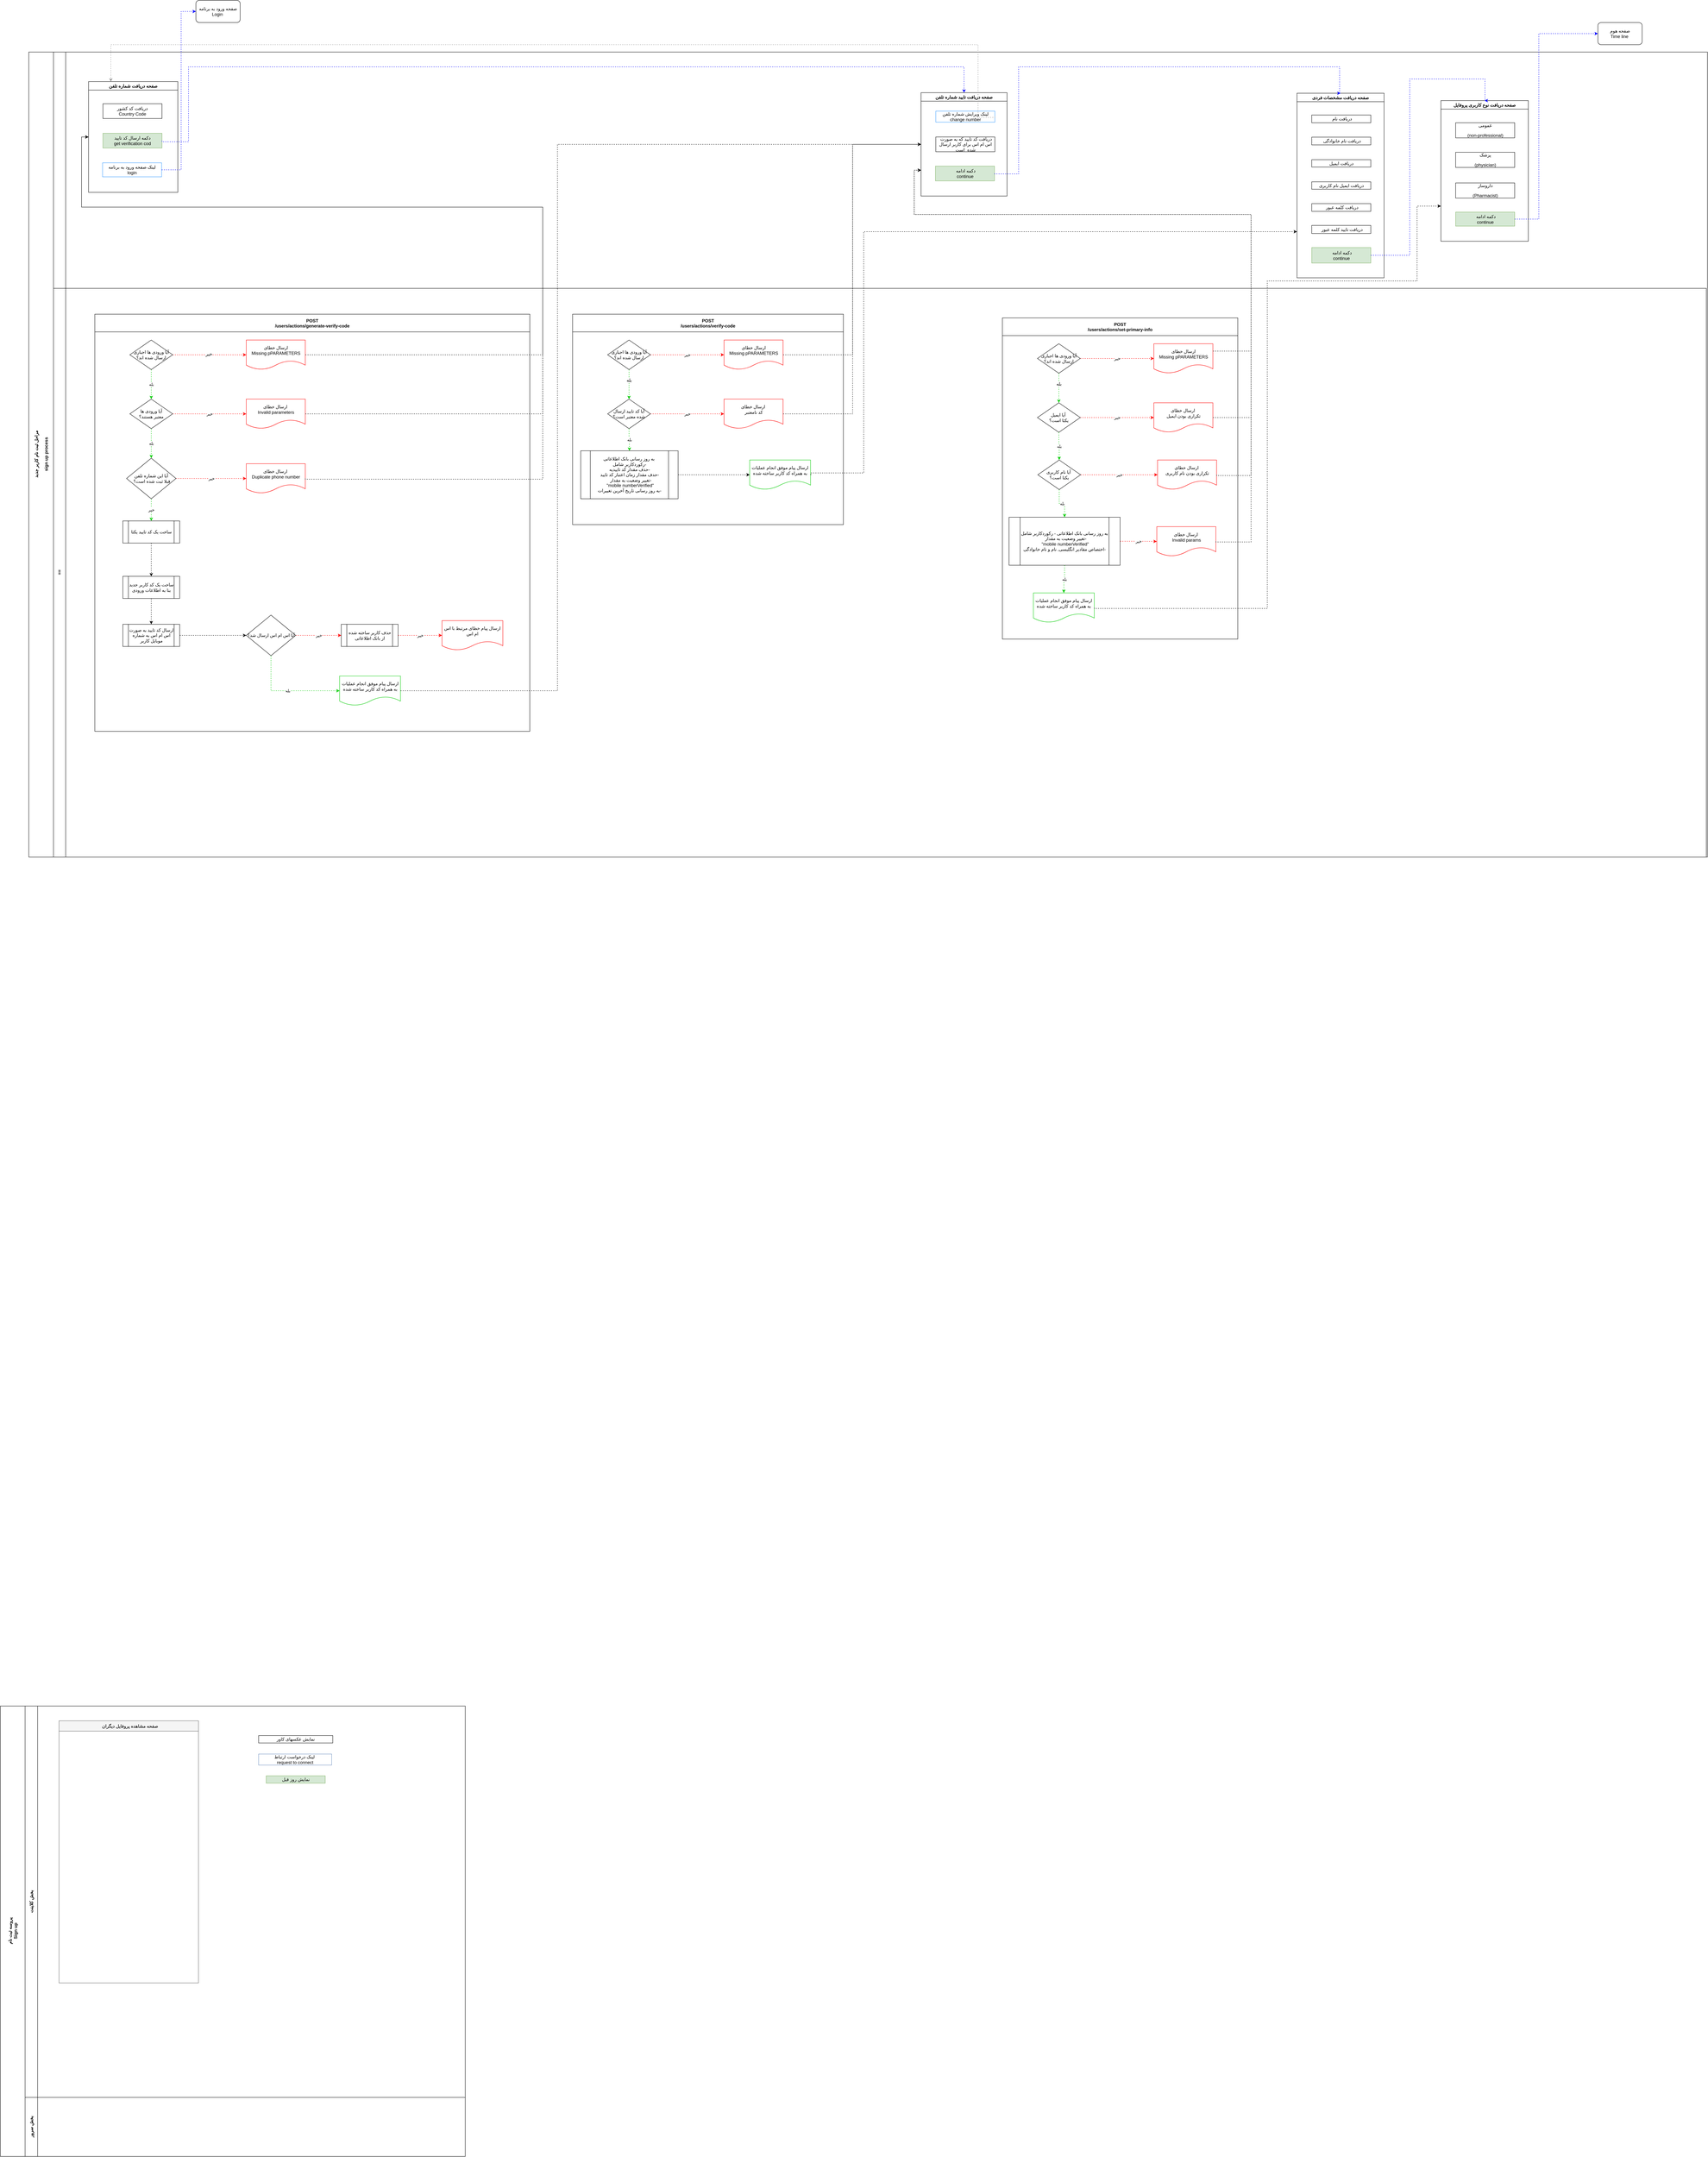 <mxfile version="10.9.6" type="github"><diagram id="nFZyr5lgO45AVFI8pOyt" name="Page-1"><mxGraphModel dx="3433" dy="1530" grid="1" gridSize="10" guides="1" tooltips="1" connect="1" arrows="1" fold="1" page="1" pageScale="1" pageWidth="850" pageHeight="1100" math="0" shadow="0"><root><mxCell id="0"/><mxCell id="1" parent="0"/><mxCell id="6-1D8ZHgFkMubpNs1xCb-1" value="پروسه ثبت نام&lt;br&gt;Sign up" style="swimlane;html=1;childLayout=stackLayout;resizeParent=1;resizeParentMax=0;horizontal=0;startSize=67;horizontalStack=0;" parent="1" vertex="1"><mxGeometry x="-720" y="4640" width="1260" height="1220" as="geometry"/></mxCell><mxCell id="6-1D8ZHgFkMubpNs1xCb-2" value="بخش کلاینت" style="swimlane;html=1;startSize=34;horizontal=0;" parent="6-1D8ZHgFkMubpNs1xCb-1" vertex="1"><mxGeometry x="67" width="1193" height="1060" as="geometry"/></mxCell><mxCell id="6-1D8ZHgFkMubpNs1xCb-3" value="  صفحه مشاهده پروفایل دیگران" style="swimlane;fillColor=#f5f5f5;strokeColor=#666666;fontColor=#333333;startSize=28;" parent="6-1D8ZHgFkMubpNs1xCb-2" vertex="1"><mxGeometry x="92" y="40" width="378" height="710" as="geometry"/></mxCell><mxCell id="BDQrtgmXQx_--OrisKJZ-1" value="&lt;p&gt;&lt;/p&gt;&lt;p&gt;&lt;/p&gt;&lt;p&gt;&lt;/p&gt;&lt;p&gt;&lt;/p&gt;&lt;p&gt;&lt;/p&gt;&lt;p&gt;&lt;/p&gt;&lt;p&gt;نمایش عکسهای کاور&lt;br&gt;&lt;/p&gt;" style="rounded=0;whiteSpace=wrap;html=1;" parent="6-1D8ZHgFkMubpNs1xCb-2" vertex="1"><mxGeometry x="633" y="80" width="201" height="20" as="geometry"/></mxCell><mxCell id="BDQrtgmXQx_--OrisKJZ-4" value="&lt;p&gt;&lt;/p&gt;&lt;p&gt;&lt;/p&gt;&lt;p&gt;&lt;/p&gt;&lt;p&gt;&lt;/p&gt;&lt;p&gt;&lt;/p&gt;&lt;p&gt;لینک درخواست ارتباط&amp;nbsp;&lt;br&gt;&lt;span&gt;request to connect&lt;/span&gt;&lt;/p&gt;" style="rounded=0;whiteSpace=wrap;html=1;fillColor=#FFFFFF;strokeColor=#6c8ebf;" parent="6-1D8ZHgFkMubpNs1xCb-2" vertex="1"><mxGeometry x="633" y="130" width="198" height="30" as="geometry"/></mxCell><mxCell id="BDQrtgmXQx_--OrisKJZ-244" value="&lt;p&gt;&lt;/p&gt;&lt;p&gt;&lt;/p&gt;&lt;p&gt;&lt;/p&gt;&lt;p&gt;&lt;/p&gt;&lt;p&gt;&lt;/p&gt;&lt;p&gt;&lt;/p&gt;&lt;p&gt;نمایش روز قبل&lt;/p&gt;" style="rounded=0;whiteSpace=wrap;html=1;fillColor=#d5e8d4;strokeColor=#82b366;" parent="6-1D8ZHgFkMubpNs1xCb-2" vertex="1"><mxGeometry x="653.5" y="189" width="160" height="20" as="geometry"/></mxCell><mxCell id="6-1D8ZHgFkMubpNs1xCb-36" value="بخش سرور" style="swimlane;html=1;startSize=34;horizontal=0;" parent="6-1D8ZHgFkMubpNs1xCb-1" vertex="1"><mxGeometry x="67" y="1060" width="1193" height="160" as="geometry"/></mxCell><mxCell id="tWyBHhLY8joLp8h0VjIt-1" value="&lt;p&gt;مراحل ثبت نام کاربر جدبد&lt;/p&gt;&lt;p&gt;sign up process&lt;/p&gt;" style="swimlane;html=1;childLayout=stackLayout;resizeParent=1;resizeParentMax=0;horizontal=0;startSize=67;horizontalStack=0;" vertex="1" parent="1"><mxGeometry x="-643" y="160" width="4550" height="2180" as="geometry"/></mxCell><mxCell id="tWyBHhLY8joLp8h0VjIt-2" value="بخش کلاینت&lt;br&gt;" style="swimlane;html=1;startSize=33;horizontal=0;" vertex="1" parent="tWyBHhLY8joLp8h0VjIt-1"><mxGeometry x="67" width="4483" height="2180" as="geometry"/></mxCell><mxCell id="tWyBHhLY8joLp8h0VjIt-3" value="صفحه دریافت شماره تلفن" style="swimlane;" vertex="1" parent="tWyBHhLY8joLp8h0VjIt-2"><mxGeometry x="95" y="80" width="242" height="300" as="geometry"/></mxCell><mxCell id="tWyBHhLY8joLp8h0VjIt-4" value="دریافت کد کشور&lt;br&gt;&lt;span&gt;Country Code&lt;/span&gt;&lt;br&gt;" style="rounded=0;whiteSpace=wrap;html=1;" vertex="1" parent="tWyBHhLY8joLp8h0VjIt-3"><mxGeometry x="39" y="60" width="160" height="40" as="geometry"/></mxCell><mxCell id="tWyBHhLY8joLp8h0VjIt-5" value="دکمه ارسال کد تایید&lt;br&gt;get verification cod&lt;br&gt;" style="rounded=0;whiteSpace=wrap;html=1;fillColor=#d5e8d4;strokeColor=#82b366;" vertex="1" parent="tWyBHhLY8joLp8h0VjIt-3"><mxGeometry x="39" y="140" width="160" height="40" as="geometry"/></mxCell><mxCell id="tWyBHhLY8joLp8h0VjIt-6" value="لینک صفحه ورود به برنامه&lt;br&gt;login&lt;br&gt;" style="rounded=0;whiteSpace=wrap;html=1;fillColor=#FFFFFF;strokeColor=#3399FF;" vertex="1" parent="tWyBHhLY8joLp8h0VjIt-3"><mxGeometry x="38" y="220" width="160" height="38" as="geometry"/></mxCell><mxCell id="tWyBHhLY8joLp8h0VjIt-7" value="صفحه دریافت تایید شماره تلفن" style="swimlane;" vertex="1" parent="tWyBHhLY8joLp8h0VjIt-2"><mxGeometry x="2351.5" y="110" width="233" height="280" as="geometry"/></mxCell><mxCell id="tWyBHhLY8joLp8h0VjIt-8" value="&lt;p&gt;&amp;nbsp;دریافت کد تایید که به صورت اس ام اس برای کاربر ارسال شده&amp;nbsp; است&lt;/p&gt;" style="rounded=0;whiteSpace=wrap;html=1;" vertex="1" parent="tWyBHhLY8joLp8h0VjIt-7"><mxGeometry x="40" y="120" width="160" height="40" as="geometry"/></mxCell><mxCell id="tWyBHhLY8joLp8h0VjIt-9" value="&amp;nbsp;دکمه ادامه&lt;br&gt;continue&lt;br&gt;" style="rounded=0;whiteSpace=wrap;html=1;fillColor=#d5e8d4;strokeColor=#82b366;" vertex="1" parent="tWyBHhLY8joLp8h0VjIt-7"><mxGeometry x="39" y="199" width="160" height="40" as="geometry"/></mxCell><mxCell id="tWyBHhLY8joLp8h0VjIt-10" value="لینک ویرایش شماره تلفن&lt;br&gt;change number&lt;br&gt;" style="rounded=0;whiteSpace=wrap;html=1;fillColor=#FFFFFF;strokeColor=#3399FF;" vertex="1" parent="tWyBHhLY8joLp8h0VjIt-7"><mxGeometry x="40" y="50" width="160" height="30" as="geometry"/></mxCell><mxCell id="tWyBHhLY8joLp8h0VjIt-11" value="صفحه دریافت مشخصات فردی" style="swimlane;" vertex="1" parent="tWyBHhLY8joLp8h0VjIt-2"><mxGeometry x="3370.5" y="111.5" width="236" height="500" as="geometry"/></mxCell><mxCell id="tWyBHhLY8joLp8h0VjIt-12" value="&lt;p&gt;&amp;nbsp;دریافت نام&lt;/p&gt;" style="rounded=0;whiteSpace=wrap;html=1;" vertex="1" parent="tWyBHhLY8joLp8h0VjIt-11"><mxGeometry x="40" y="59" width="160" height="21" as="geometry"/></mxCell><mxCell id="tWyBHhLY8joLp8h0VjIt-13" value="&amp;nbsp;دریافت&amp;nbsp;&lt;span&gt;نام خانوادگی&lt;/span&gt;&lt;br&gt;" style="rounded=0;whiteSpace=wrap;html=1;" vertex="1" parent="tWyBHhLY8joLp8h0VjIt-11"><mxGeometry x="40" y="119" width="160" height="21" as="geometry"/></mxCell><mxCell id="tWyBHhLY8joLp8h0VjIt-14" value="&lt;span&gt;دریافت&amp;nbsp;&lt;/span&gt;&lt;span&gt;ایمیل&lt;/span&gt;" style="rounded=0;whiteSpace=wrap;html=1;" vertex="1" parent="tWyBHhLY8joLp8h0VjIt-11"><mxGeometry x="40" y="180" width="160" height="20" as="geometry"/></mxCell><mxCell id="tWyBHhLY8joLp8h0VjIt-15" value="&lt;span&gt;دریافت&amp;nbsp;&lt;/span&gt;&lt;span&gt;ایمیل&amp;nbsp;&lt;/span&gt;&lt;span&gt;نام کاربری&lt;/span&gt;" style="rounded=0;whiteSpace=wrap;html=1;" vertex="1" parent="tWyBHhLY8joLp8h0VjIt-11"><mxGeometry x="40" y="240" width="160" height="20" as="geometry"/></mxCell><mxCell id="tWyBHhLY8joLp8h0VjIt-16" value="&lt;p&gt;&lt;/p&gt;&lt;p&gt;&lt;/p&gt;&lt;p&gt;&lt;/p&gt;&lt;p&gt;&amp;nbsp;دریافت کلمه عبور&lt;/p&gt;" style="rounded=0;whiteSpace=wrap;html=1;" vertex="1" parent="tWyBHhLY8joLp8h0VjIt-11"><mxGeometry x="40" y="299" width="160" height="21" as="geometry"/></mxCell><mxCell id="tWyBHhLY8joLp8h0VjIt-17" value="&lt;p&gt;&lt;/p&gt;&lt;p&gt;&lt;/p&gt;&lt;p&gt;&lt;/p&gt;&lt;p&gt;&lt;/p&gt;&lt;p&gt;&amp;nbsp;دریافت تایید کلمه عبور&lt;/p&gt;" style="rounded=0;whiteSpace=wrap;html=1;" vertex="1" parent="tWyBHhLY8joLp8h0VjIt-11"><mxGeometry x="40" y="358" width="160" height="22" as="geometry"/></mxCell><mxCell id="tWyBHhLY8joLp8h0VjIt-18" value="&amp;nbsp;دکمه ادامه&lt;br&gt;continue&lt;br&gt;" style="rounded=0;whiteSpace=wrap;html=1;fillColor=#d5e8d4;strokeColor=#82b366;" vertex="1" parent="tWyBHhLY8joLp8h0VjIt-11"><mxGeometry x="40" y="418" width="160" height="42" as="geometry"/></mxCell><mxCell id="tWyBHhLY8joLp8h0VjIt-19" value="صفحه دریافت نوع کاربری پروفایل" style="swimlane;" vertex="1" parent="tWyBHhLY8joLp8h0VjIt-2"><mxGeometry x="3760.5" y="131.5" width="237" height="381" as="geometry"/></mxCell><mxCell id="tWyBHhLY8joLp8h0VjIt-20" value="&lt;p&gt;&lt;/p&gt;&lt;p&gt;عمومی&lt;/p&gt;&lt;p&gt;&lt;span&gt;(non-professional)&lt;/span&gt;&lt;/p&gt;" style="rounded=0;whiteSpace=wrap;html=1;" vertex="1" parent="tWyBHhLY8joLp8h0VjIt-19"><mxGeometry x="40" y="60" width="160" height="41" as="geometry"/></mxCell><mxCell id="tWyBHhLY8joLp8h0VjIt-21" value="&lt;p&gt;&lt;/p&gt;&lt;p&gt;پزشک&lt;/p&gt;&lt;p&gt;(physician)&lt;/p&gt;" style="rounded=0;whiteSpace=wrap;html=1;" vertex="1" parent="tWyBHhLY8joLp8h0VjIt-19"><mxGeometry x="40" y="140" width="160" height="41" as="geometry"/></mxCell><mxCell id="tWyBHhLY8joLp8h0VjIt-22" value="&lt;p&gt;&lt;/p&gt;&lt;p&gt;&lt;/p&gt;&lt;p&gt;داروساز&lt;/p&gt;&lt;p&gt;(Pharmacist)&lt;/p&gt;" style="rounded=0;whiteSpace=wrap;html=1;" vertex="1" parent="tWyBHhLY8joLp8h0VjIt-19"><mxGeometry x="40" y="223" width="160" height="41" as="geometry"/></mxCell><mxCell id="tWyBHhLY8joLp8h0VjIt-23" value="&amp;nbsp;دکمه ادامه&lt;br&gt;continue&lt;br&gt;" style="rounded=0;whiteSpace=wrap;html=1;fillColor=#d5e8d4;strokeColor=#82b366;" vertex="1" parent="tWyBHhLY8joLp8h0VjIt-19"><mxGeometry x="40" y="302" width="160" height="38" as="geometry"/></mxCell><mxCell id="tWyBHhLY8joLp8h0VjIt-24" style="edgeStyle=orthogonalEdgeStyle;rounded=0;orthogonalLoop=1;jettySize=auto;html=1;exitX=1;exitY=0.5;exitDx=0;exitDy=0;entryX=0.5;entryY=0;entryDx=0;entryDy=0;dashed=1;fillColor=#dae8fc;strokeColor=#0000FF;" edge="1" parent="tWyBHhLY8joLp8h0VjIt-2" source="tWyBHhLY8joLp8h0VjIt-5" target="tWyBHhLY8joLp8h0VjIt-7"><mxGeometry relative="1" as="geometry"><Array as="points"><mxPoint x="366" y="243"/><mxPoint x="366" y="40"/></Array></mxGeometry></mxCell><mxCell id="tWyBHhLY8joLp8h0VjIt-25" style="edgeStyle=orthogonalEdgeStyle;rounded=0;orthogonalLoop=1;jettySize=auto;html=1;exitX=1;exitY=0.5;exitDx=0;exitDy=0;entryX=0.5;entryY=0;entryDx=0;entryDy=0;dashed=1;fillColor=#dae8fc;strokeColor=#0000FF;" edge="1" parent="tWyBHhLY8joLp8h0VjIt-2" source="tWyBHhLY8joLp8h0VjIt-9" target="tWyBHhLY8joLp8h0VjIt-11"><mxGeometry relative="1" as="geometry"><Array as="points"><mxPoint x="2616" y="330"/><mxPoint x="2616" y="40"/><mxPoint x="3486" y="40"/></Array></mxGeometry></mxCell><mxCell id="tWyBHhLY8joLp8h0VjIt-26" style="edgeStyle=orthogonalEdgeStyle;rounded=0;orthogonalLoop=1;jettySize=auto;html=1;exitX=1;exitY=0.5;exitDx=0;exitDy=0;entryX=0.5;entryY=0;entryDx=0;entryDy=0;dashed=1;fillColor=#dae8fc;strokeColor=#0000FF;" edge="1" parent="tWyBHhLY8joLp8h0VjIt-2" source="tWyBHhLY8joLp8h0VjIt-18" target="tWyBHhLY8joLp8h0VjIt-19"><mxGeometry relative="1" as="geometry"><Array as="points"><mxPoint x="3676" y="550"/><mxPoint x="3676" y="73"/><mxPoint x="3880" y="73"/></Array></mxGeometry></mxCell><mxCell id="tWyBHhLY8joLp8h0VjIt-27" style="edgeStyle=orthogonalEdgeStyle;rounded=0;orthogonalLoop=1;jettySize=auto;html=1;exitX=1;exitY=0.5;exitDx=0;exitDy=0;entryX=0.25;entryY=0;entryDx=0;entryDy=0;dashed=1;strokeColor=#999999;" edge="1" parent="tWyBHhLY8joLp8h0VjIt-2" source="tWyBHhLY8joLp8h0VjIt-10" target="tWyBHhLY8joLp8h0VjIt-3"><mxGeometry relative="1" as="geometry"><Array as="points"><mxPoint x="2506" y="177"/><mxPoint x="2506" y="-20"/><mxPoint x="156" y="-20"/></Array></mxGeometry></mxCell><mxCell id="tWyBHhLY8joLp8h0VjIt-28" value="==" style="swimlane;html=1;startSize=33;horizontal=0;" vertex="1" parent="tWyBHhLY8joLp8h0VjIt-2"><mxGeometry y="640" width="4480" height="1540" as="geometry"/></mxCell><mxCell id="tWyBHhLY8joLp8h0VjIt-62" value="POST&#10;/users/actions/generate-verify-code" style="swimlane;startSize=48;" vertex="1" parent="tWyBHhLY8joLp8h0VjIt-28"><mxGeometry x="112" y="70" width="1179" height="1130" as="geometry"/></mxCell><mxCell id="tWyBHhLY8joLp8h0VjIt-97" style="edgeStyle=orthogonalEdgeStyle;rounded=0;orthogonalLoop=1;jettySize=auto;html=1;exitX=1;exitY=0.5;exitDx=0;exitDy=0;entryX=0;entryY=0.5;entryDx=0;entryDy=0;dashed=1;strokeColor=#FF0000;" edge="1" parent="tWyBHhLY8joLp8h0VjIt-62" source="tWyBHhLY8joLp8h0VjIt-36" target="tWyBHhLY8joLp8h0VjIt-40"><mxGeometry relative="1" as="geometry"/></mxCell><mxCell id="tWyBHhLY8joLp8h0VjIt-100" value="خیر" style="text;html=1;resizable=0;points=[];align=center;verticalAlign=middle;labelBackgroundColor=#ffffff;" vertex="1" connectable="0" parent="tWyBHhLY8joLp8h0VjIt-97"><mxGeometry x="-0.025" y="3" relative="1" as="geometry"><mxPoint y="1" as="offset"/></mxGeometry></mxCell><mxCell id="tWyBHhLY8joLp8h0VjIt-98" value="بله" style="edgeStyle=orthogonalEdgeStyle;rounded=0;orthogonalLoop=1;jettySize=auto;html=1;exitX=0.5;exitY=1;exitDx=0;exitDy=0;entryX=0.5;entryY=0;entryDx=0;entryDy=0;dashed=1;strokeColor=#00CC00;" edge="1" parent="tWyBHhLY8joLp8h0VjIt-62" source="tWyBHhLY8joLp8h0VjIt-36" target="tWyBHhLY8joLp8h0VjIt-37"><mxGeometry relative="1" as="geometry"/></mxCell><mxCell id="tWyBHhLY8joLp8h0VjIt-36" value="آیا ورودی ها اجباری ارسال شده اند؟" style="rhombus;whiteSpace=wrap;html=1;" vertex="1" parent="tWyBHhLY8joLp8h0VjIt-62"><mxGeometry x="95" y="70" width="116" height="80" as="geometry"/></mxCell><mxCell id="tWyBHhLY8joLp8h0VjIt-99" value="خیر" style="edgeStyle=orthogonalEdgeStyle;rounded=0;orthogonalLoop=1;jettySize=auto;html=1;exitX=1;exitY=0.5;exitDx=0;exitDy=0;entryX=0;entryY=0.5;entryDx=0;entryDy=0;dashed=1;strokeColor=#FF0000;" edge="1" parent="tWyBHhLY8joLp8h0VjIt-62" source="tWyBHhLY8joLp8h0VjIt-37" target="tWyBHhLY8joLp8h0VjIt-45"><mxGeometry relative="1" as="geometry"/></mxCell><mxCell id="tWyBHhLY8joLp8h0VjIt-101" value="بله" style="edgeStyle=orthogonalEdgeStyle;rounded=0;orthogonalLoop=1;jettySize=auto;html=1;exitX=0.5;exitY=1;exitDx=0;exitDy=0;dashed=1;strokeColor=#00CC00;" edge="1" parent="tWyBHhLY8joLp8h0VjIt-62" source="tWyBHhLY8joLp8h0VjIt-37" target="tWyBHhLY8joLp8h0VjIt-43"><mxGeometry relative="1" as="geometry"/></mxCell><mxCell id="tWyBHhLY8joLp8h0VjIt-37" value="آیا ورودی ها &lt;br&gt;معتبر هستند؟" style="rhombus;whiteSpace=wrap;html=1;" vertex="1" parent="tWyBHhLY8joLp8h0VjIt-62"><mxGeometry x="95" y="230" width="116" height="80" as="geometry"/></mxCell><mxCell id="tWyBHhLY8joLp8h0VjIt-38" value="بله" style="edgeStyle=orthogonalEdgeStyle;rounded=0;orthogonalLoop=1;jettySize=auto;html=1;exitX=0.5;exitY=1;exitDx=0;exitDy=0;entryX=0.5;entryY=0;entryDx=0;entryDy=0;dashed=1;strokeColor=#00CC00;" edge="1" parent="tWyBHhLY8joLp8h0VjIt-62"><mxGeometry relative="1" as="geometry"/></mxCell><mxCell id="tWyBHhLY8joLp8h0VjIt-104" style="edgeStyle=orthogonalEdgeStyle;rounded=0;orthogonalLoop=1;jettySize=auto;html=1;exitX=0.5;exitY=1;exitDx=0;exitDy=0;entryX=0.5;entryY=0;entryDx=0;entryDy=0;dashed=1;strokeColor=#000000;" edge="1" parent="tWyBHhLY8joLp8h0VjIt-62" source="tWyBHhLY8joLp8h0VjIt-39" target="tWyBHhLY8joLp8h0VjIt-50"><mxGeometry relative="1" as="geometry"/></mxCell><mxCell id="tWyBHhLY8joLp8h0VjIt-39" value="ساخت یک کد تایید یکتا" style="shape=process;whiteSpace=wrap;html=1;backgroundOutline=1;" vertex="1" parent="tWyBHhLY8joLp8h0VjIt-62"><mxGeometry x="76" y="560" width="154" height="60" as="geometry"/></mxCell><mxCell id="tWyBHhLY8joLp8h0VjIt-40" value="ارسال خطای&lt;br&gt;Missing pPARAMETERS" style="shape=document;whiteSpace=wrap;html=1;boundedLbl=1;strokeColor=#FF0000;" vertex="1" parent="tWyBHhLY8joLp8h0VjIt-62"><mxGeometry x="410.5" y="70" width="160" height="80" as="geometry"/></mxCell><mxCell id="tWyBHhLY8joLp8h0VjIt-41" value="خیر" style="edgeStyle=orthogonalEdgeStyle;rounded=0;orthogonalLoop=1;jettySize=auto;html=1;exitX=1;exitY=0.5;exitDx=0;exitDy=0;entryX=0;entryY=0.5;entryDx=0;entryDy=0;dashed=1;strokeColor=#FF0000;" edge="1" parent="tWyBHhLY8joLp8h0VjIt-62"><mxGeometry relative="1" as="geometry"/></mxCell><mxCell id="tWyBHhLY8joLp8h0VjIt-48" value="خیر" style="edgeStyle=orthogonalEdgeStyle;rounded=0;orthogonalLoop=1;jettySize=auto;html=1;exitX=0.5;exitY=1;exitDx=0;exitDy=0;entryX=0.5;entryY=0;entryDx=0;entryDy=0;dashed=1;strokeColor=#FF0000;" edge="1" parent="tWyBHhLY8joLp8h0VjIt-62"><mxGeometry relative="1" as="geometry"/></mxCell><mxCell id="tWyBHhLY8joLp8h0VjIt-102" value="خیر" style="edgeStyle=orthogonalEdgeStyle;rounded=0;orthogonalLoop=1;jettySize=auto;html=1;exitX=1;exitY=0.5;exitDx=0;exitDy=0;dashed=1;strokeColor=#FF0000;" edge="1" parent="tWyBHhLY8joLp8h0VjIt-62" source="tWyBHhLY8joLp8h0VjIt-43" target="tWyBHhLY8joLp8h0VjIt-46"><mxGeometry relative="1" as="geometry"/></mxCell><mxCell id="tWyBHhLY8joLp8h0VjIt-103" value="خیر" style="edgeStyle=orthogonalEdgeStyle;rounded=0;orthogonalLoop=1;jettySize=auto;html=1;exitX=0.5;exitY=1;exitDx=0;exitDy=0;entryX=0.5;entryY=0;entryDx=0;entryDy=0;dashed=1;strokeColor=#00CC00;" edge="1" parent="tWyBHhLY8joLp8h0VjIt-62" source="tWyBHhLY8joLp8h0VjIt-43" target="tWyBHhLY8joLp8h0VjIt-39"><mxGeometry relative="1" as="geometry"/></mxCell><mxCell id="tWyBHhLY8joLp8h0VjIt-43" value="آیا این شماره تلفن&lt;br&gt;&amp;nbsp;قبلا ثبت شده است؟" style="rhombus;whiteSpace=wrap;html=1;" vertex="1" parent="tWyBHhLY8joLp8h0VjIt-62"><mxGeometry x="86" y="390" width="134" height="110" as="geometry"/></mxCell><mxCell id="tWyBHhLY8joLp8h0VjIt-44" value="بله" style="edgeStyle=orthogonalEdgeStyle;rounded=0;orthogonalLoop=1;jettySize=auto;html=1;exitX=0.5;exitY=1;exitDx=0;exitDy=0;dashed=1;strokeColor=#00CC00;" edge="1" parent="tWyBHhLY8joLp8h0VjIt-62"><mxGeometry relative="1" as="geometry"/></mxCell><mxCell id="tWyBHhLY8joLp8h0VjIt-45" value="&lt;span style=&quot;white-space: normal&quot;&gt;ارسال خطای&amp;nbsp;&lt;/span&gt;&lt;br style=&quot;white-space: normal&quot;&gt;&lt;span style=&quot;white-space: normal&quot;&gt;Invalid parameters&lt;/span&gt;" style="shape=document;whiteSpace=wrap;html=1;boundedLbl=1;strokeColor=#FF0000;" vertex="1" parent="tWyBHhLY8joLp8h0VjIt-62"><mxGeometry x="410.5" y="230" width="160" height="80" as="geometry"/></mxCell><mxCell id="tWyBHhLY8joLp8h0VjIt-42" value="خیر" style="edgeStyle=orthogonalEdgeStyle;rounded=0;orthogonalLoop=1;jettySize=auto;html=1;exitX=1;exitY=0.5;exitDx=0;exitDy=0;entryX=0;entryY=0.5;entryDx=0;entryDy=0;dashed=1;strokeColor=#FF0000;" edge="1" parent="tWyBHhLY8joLp8h0VjIt-62"><mxGeometry relative="1" as="geometry"><Array as="points"><mxPoint x="357" y="270"/><mxPoint x="357" y="270"/></Array></mxGeometry></mxCell><mxCell id="tWyBHhLY8joLp8h0VjIt-46" value="&lt;span style=&quot;white-space: normal&quot;&gt;ارسال خطای&amp;nbsp;&lt;/span&gt;&lt;br style=&quot;white-space: normal&quot;&gt;&lt;span style=&quot;white-space: normal&quot;&gt;Duplicate phone number&lt;/span&gt;" style="shape=document;whiteSpace=wrap;html=1;boundedLbl=1;strokeColor=#FF0000;" vertex="1" parent="tWyBHhLY8joLp8h0VjIt-62"><mxGeometry x="410.5" y="405" width="160" height="80" as="geometry"/></mxCell><mxCell id="tWyBHhLY8joLp8h0VjIt-47" value="خیر" style="edgeStyle=orthogonalEdgeStyle;rounded=0;orthogonalLoop=1;jettySize=auto;html=1;exitX=1;exitY=0.5;exitDx=0;exitDy=0;entryX=0;entryY=0.5;entryDx=0;entryDy=0;dashed=1;strokeColor=#FF0000;" edge="1" parent="tWyBHhLY8joLp8h0VjIt-62"><mxGeometry relative="1" as="geometry"/></mxCell><mxCell id="tWyBHhLY8joLp8h0VjIt-105" style="edgeStyle=orthogonalEdgeStyle;rounded=0;orthogonalLoop=1;jettySize=auto;html=1;exitX=0.5;exitY=1;exitDx=0;exitDy=0;entryX=0.5;entryY=0;entryDx=0;entryDy=0;dashed=1;strokeColor=#000000;" edge="1" parent="tWyBHhLY8joLp8h0VjIt-62" source="tWyBHhLY8joLp8h0VjIt-50" target="tWyBHhLY8joLp8h0VjIt-52"><mxGeometry relative="1" as="geometry"/></mxCell><mxCell id="tWyBHhLY8joLp8h0VjIt-50" value="ساخت یک کد کاربر جدید بنا به اطلاعات ورودی" style="shape=process;whiteSpace=wrap;html=1;backgroundOutline=1;" vertex="1" parent="tWyBHhLY8joLp8h0VjIt-62"><mxGeometry x="76" y="710" width="154" height="60" as="geometry"/></mxCell><mxCell id="tWyBHhLY8joLp8h0VjIt-51" style="edgeStyle=orthogonalEdgeStyle;rounded=0;orthogonalLoop=1;jettySize=auto;html=1;exitX=0.5;exitY=1;exitDx=0;exitDy=0;dashed=1;strokeColor=#000000;" edge="1" parent="tWyBHhLY8joLp8h0VjIt-62"><mxGeometry relative="1" as="geometry"/></mxCell><mxCell id="tWyBHhLY8joLp8h0VjIt-106" style="edgeStyle=orthogonalEdgeStyle;rounded=0;orthogonalLoop=1;jettySize=auto;html=1;exitX=1;exitY=0.5;exitDx=0;exitDy=0;entryX=0;entryY=0.5;entryDx=0;entryDy=0;dashed=1;strokeColor=#000000;" edge="1" parent="tWyBHhLY8joLp8h0VjIt-62" source="tWyBHhLY8joLp8h0VjIt-52" target="tWyBHhLY8joLp8h0VjIt-54"><mxGeometry relative="1" as="geometry"/></mxCell><mxCell id="tWyBHhLY8joLp8h0VjIt-52" value="ارسال کد تایید به صورت اس ام اس به شماره موبایل کاربر" style="shape=process;whiteSpace=wrap;html=1;backgroundOutline=1;" vertex="1" parent="tWyBHhLY8joLp8h0VjIt-62"><mxGeometry x="76" y="840" width="154" height="60" as="geometry"/></mxCell><mxCell id="tWyBHhLY8joLp8h0VjIt-53" style="edgeStyle=orthogonalEdgeStyle;rounded=0;orthogonalLoop=1;jettySize=auto;html=1;exitX=0.5;exitY=1;exitDx=0;exitDy=0;entryX=0.5;entryY=0;entryDx=0;entryDy=0;dashed=1;strokeColor=#000000;" edge="1" parent="tWyBHhLY8joLp8h0VjIt-62"><mxGeometry relative="1" as="geometry"/></mxCell><mxCell id="tWyBHhLY8joLp8h0VjIt-107" value="بله" style="edgeStyle=orthogonalEdgeStyle;rounded=0;orthogonalLoop=1;jettySize=auto;html=1;exitX=0.5;exitY=1;exitDx=0;exitDy=0;entryX=0;entryY=0.5;entryDx=0;entryDy=0;dashed=1;strokeColor=#00CC00;" edge="1" parent="tWyBHhLY8joLp8h0VjIt-62" source="tWyBHhLY8joLp8h0VjIt-54" target="tWyBHhLY8joLp8h0VjIt-60"><mxGeometry relative="1" as="geometry"/></mxCell><mxCell id="tWyBHhLY8joLp8h0VjIt-109" value="خیر" style="edgeStyle=orthogonalEdgeStyle;rounded=0;orthogonalLoop=1;jettySize=auto;html=1;exitX=1;exitY=0.5;exitDx=0;exitDy=0;entryX=0;entryY=0.5;entryDx=0;entryDy=0;dashed=1;strokeColor=#FF0000;" edge="1" parent="tWyBHhLY8joLp8h0VjIt-62" source="tWyBHhLY8joLp8h0VjIt-54" target="tWyBHhLY8joLp8h0VjIt-56"><mxGeometry relative="1" as="geometry"/></mxCell><mxCell id="tWyBHhLY8joLp8h0VjIt-54" value="آیا اس ام اس ارسال شد؟" style="rhombus;whiteSpace=wrap;html=1;" vertex="1" parent="tWyBHhLY8joLp8h0VjIt-62"><mxGeometry x="410.5" y="815" width="134" height="110" as="geometry"/></mxCell><mxCell id="tWyBHhLY8joLp8h0VjIt-55" style="edgeStyle=orthogonalEdgeStyle;rounded=0;orthogonalLoop=1;jettySize=auto;html=1;exitX=1;exitY=0.5;exitDx=0;exitDy=0;entryX=0;entryY=0.5;entryDx=0;entryDy=0;dashed=1;strokeColor=#000000;" edge="1" parent="tWyBHhLY8joLp8h0VjIt-62"><mxGeometry relative="1" as="geometry"/></mxCell><mxCell id="tWyBHhLY8joLp8h0VjIt-110" value="خیر" style="edgeStyle=orthogonalEdgeStyle;rounded=0;orthogonalLoop=1;jettySize=auto;html=1;exitX=1;exitY=0.5;exitDx=0;exitDy=0;entryX=0;entryY=0.5;entryDx=0;entryDy=0;dashed=1;strokeColor=#FF0000;" edge="1" parent="tWyBHhLY8joLp8h0VjIt-62" source="tWyBHhLY8joLp8h0VjIt-56" target="tWyBHhLY8joLp8h0VjIt-58"><mxGeometry relative="1" as="geometry"/></mxCell><mxCell id="tWyBHhLY8joLp8h0VjIt-56" value="حذف کاربر ساخته شده از بانک اطلاعاتی" style="shape=process;whiteSpace=wrap;html=1;backgroundOutline=1;" vertex="1" parent="tWyBHhLY8joLp8h0VjIt-62"><mxGeometry x="668" y="840" width="154" height="60" as="geometry"/></mxCell><mxCell id="tWyBHhLY8joLp8h0VjIt-57" value="خیر" style="edgeStyle=orthogonalEdgeStyle;rounded=0;orthogonalLoop=1;jettySize=auto;html=1;exitX=1;exitY=0.5;exitDx=0;exitDy=0;entryX=0;entryY=0.5;entryDx=0;entryDy=0;dashed=1;strokeColor=#FF0000;" edge="1" parent="tWyBHhLY8joLp8h0VjIt-62"><mxGeometry relative="1" as="geometry"/></mxCell><mxCell id="tWyBHhLY8joLp8h0VjIt-58" value="ارسال پیام خطای مرتبط با اس ام اس" style="shape=document;whiteSpace=wrap;html=1;boundedLbl=1;strokeColor=#FF0000;" vertex="1" parent="tWyBHhLY8joLp8h0VjIt-62"><mxGeometry x="941" y="830" width="165" height="80" as="geometry"/></mxCell><mxCell id="tWyBHhLY8joLp8h0VjIt-59" style="edgeStyle=orthogonalEdgeStyle;rounded=0;orthogonalLoop=1;jettySize=auto;html=1;exitX=1;exitY=0.5;exitDx=0;exitDy=0;entryX=0;entryY=0.5;entryDx=0;entryDy=0;dashed=1;strokeColor=#000000;" edge="1" parent="tWyBHhLY8joLp8h0VjIt-62"><mxGeometry relative="1" as="geometry"/></mxCell><mxCell id="tWyBHhLY8joLp8h0VjIt-60" value="ارسال پیام موفق انجام عملیات به همراه کد کاربر ساخته شده" style="shape=document;whiteSpace=wrap;html=1;boundedLbl=1;strokeColor=#00CC00;" vertex="1" parent="tWyBHhLY8joLp8h0VjIt-62"><mxGeometry x="663.5" y="980" width="165" height="80" as="geometry"/></mxCell><mxCell id="tWyBHhLY8joLp8h0VjIt-61" value="بله" style="edgeStyle=orthogonalEdgeStyle;rounded=0;orthogonalLoop=1;jettySize=auto;html=1;exitX=0.5;exitY=1;exitDx=0;exitDy=0;dashed=1;strokeColor=#00CC00;" edge="1" parent="tWyBHhLY8joLp8h0VjIt-62"><mxGeometry relative="1" as="geometry"/></mxCell><mxCell id="tWyBHhLY8joLp8h0VjIt-71" value="POST &#10;/users/actions/verify-code" style="swimlane;startSize=48;" vertex="1" parent="tWyBHhLY8joLp8h0VjIt-28"><mxGeometry x="1407" y="70" width="734" height="570" as="geometry"/></mxCell><mxCell id="tWyBHhLY8joLp8h0VjIt-112" value="خیر" style="edgeStyle=orthogonalEdgeStyle;rounded=0;orthogonalLoop=1;jettySize=auto;html=1;exitX=1;exitY=0.5;exitDx=0;exitDy=0;entryX=0;entryY=0.5;entryDx=0;entryDy=0;dashed=1;strokeColor=#FF0000;" edge="1" parent="tWyBHhLY8joLp8h0VjIt-71" source="tWyBHhLY8joLp8h0VjIt-72" target="tWyBHhLY8joLp8h0VjIt-76"><mxGeometry relative="1" as="geometry"/></mxCell><mxCell id="tWyBHhLY8joLp8h0VjIt-113" style="edgeStyle=orthogonalEdgeStyle;rounded=0;orthogonalLoop=1;jettySize=auto;html=1;exitX=0.5;exitY=1;exitDx=0;exitDy=0;dashed=1;strokeColor=#00CC00;" edge="1" parent="tWyBHhLY8joLp8h0VjIt-71" source="tWyBHhLY8joLp8h0VjIt-72" target="tWyBHhLY8joLp8h0VjIt-73"><mxGeometry relative="1" as="geometry"/></mxCell><mxCell id="tWyBHhLY8joLp8h0VjIt-116" value="بله" style="text;html=1;resizable=0;points=[];align=center;verticalAlign=middle;labelBackgroundColor=#ffffff;" vertex="1" connectable="0" parent="tWyBHhLY8joLp8h0VjIt-113"><mxGeometry x="-0.015" y="-11" relative="1" as="geometry"><mxPoint x="11" y="-11" as="offset"/></mxGeometry></mxCell><mxCell id="tWyBHhLY8joLp8h0VjIt-72" value="آیا ورودی ها اجباری ارسال شده اند؟" style="rhombus;whiteSpace=wrap;html=1;" vertex="1" parent="tWyBHhLY8joLp8h0VjIt-71"><mxGeometry x="95" y="70" width="116" height="80" as="geometry"/></mxCell><mxCell id="tWyBHhLY8joLp8h0VjIt-117" value="خیر" style="edgeStyle=orthogonalEdgeStyle;rounded=0;orthogonalLoop=1;jettySize=auto;html=1;exitX=1;exitY=0.5;exitDx=0;exitDy=0;entryX=0;entryY=0.5;entryDx=0;entryDy=0;dashed=1;strokeColor=#FF0000;" edge="1" parent="tWyBHhLY8joLp8h0VjIt-71" source="tWyBHhLY8joLp8h0VjIt-73" target="tWyBHhLY8joLp8h0VjIt-81"><mxGeometry relative="1" as="geometry"/></mxCell><mxCell id="tWyBHhLY8joLp8h0VjIt-73" value="آیا کد تایید ارسال&lt;br&gt;شده معتبر است؟" style="rhombus;whiteSpace=wrap;html=1;" vertex="1" parent="tWyBHhLY8joLp8h0VjIt-71"><mxGeometry x="95" y="230" width="116" height="80" as="geometry"/></mxCell><mxCell id="tWyBHhLY8joLp8h0VjIt-74" value="بله" style="edgeStyle=orthogonalEdgeStyle;rounded=0;orthogonalLoop=1;jettySize=auto;html=1;exitX=0.5;exitY=1;exitDx=0;exitDy=0;entryX=0.5;entryY=0;entryDx=0;entryDy=0;dashed=1;strokeColor=#00CC00;" edge="1" parent="tWyBHhLY8joLp8h0VjIt-71"><mxGeometry relative="1" as="geometry"/></mxCell><mxCell id="tWyBHhLY8joLp8h0VjIt-119" style="edgeStyle=orthogonalEdgeStyle;rounded=0;orthogonalLoop=1;jettySize=auto;html=1;exitX=1;exitY=0.5;exitDx=0;exitDy=0;entryX=0;entryY=0.5;entryDx=0;entryDy=0;dashed=1;strokeColor=#000000;" edge="1" parent="tWyBHhLY8joLp8h0VjIt-71" source="tWyBHhLY8joLp8h0VjIt-75" target="tWyBHhLY8joLp8h0VjIt-95"><mxGeometry relative="1" as="geometry"/></mxCell><mxCell id="tWyBHhLY8joLp8h0VjIt-75" value="به روز رسانی بانک اطلاعاتی&amp;nbsp;&lt;br&gt;رکوردکاربر شامل-&lt;br&gt;حذف مقدار کد تاییدیه-&lt;br&gt;حدف مقدار زمان اعتبار کد تایید-&lt;br&gt;&amp;nbsp; تغییر وضعیت به مقدار-&lt;br&gt;&amp;nbsp;&quot;mobile numberVerified&quot;&lt;br&gt;به روز رسانی تاریخ آخرین تغییرات-" style="shape=process;whiteSpace=wrap;html=1;backgroundOutline=1;" vertex="1" parent="tWyBHhLY8joLp8h0VjIt-71"><mxGeometry x="22" y="370" width="264" height="130" as="geometry"/></mxCell><mxCell id="tWyBHhLY8joLp8h0VjIt-76" value="ارسال خطای&lt;br&gt;Missing pPARAMETERS" style="shape=document;whiteSpace=wrap;html=1;boundedLbl=1;strokeColor=#FF0000;" vertex="1" parent="tWyBHhLY8joLp8h0VjIt-71"><mxGeometry x="410.5" y="70" width="160" height="80" as="geometry"/></mxCell><mxCell id="tWyBHhLY8joLp8h0VjIt-77" value="خیر" style="edgeStyle=orthogonalEdgeStyle;rounded=0;orthogonalLoop=1;jettySize=auto;html=1;exitX=1;exitY=0.5;exitDx=0;exitDy=0;entryX=0;entryY=0.5;entryDx=0;entryDy=0;dashed=1;strokeColor=#FF0000;" edge="1" parent="tWyBHhLY8joLp8h0VjIt-71"><mxGeometry relative="1" as="geometry"/></mxCell><mxCell id="tWyBHhLY8joLp8h0VjIt-78" value="خیر" style="edgeStyle=orthogonalEdgeStyle;rounded=0;orthogonalLoop=1;jettySize=auto;html=1;exitX=0.5;exitY=1;exitDx=0;exitDy=0;entryX=0.5;entryY=0;entryDx=0;entryDy=0;dashed=1;strokeColor=#FF0000;" edge="1" parent="tWyBHhLY8joLp8h0VjIt-71"><mxGeometry relative="1" as="geometry"/></mxCell><mxCell id="tWyBHhLY8joLp8h0VjIt-118" value="بله" style="edgeStyle=orthogonalEdgeStyle;rounded=0;orthogonalLoop=1;jettySize=auto;html=1;exitX=0.5;exitY=1;exitDx=0;exitDy=0;entryX=0.5;entryY=0;entryDx=0;entryDy=0;dashed=1;strokeColor=#00CC00;" edge="1" parent="tWyBHhLY8joLp8h0VjIt-71" source="tWyBHhLY8joLp8h0VjIt-73" target="tWyBHhLY8joLp8h0VjIt-75"><mxGeometry relative="1" as="geometry"><mxPoint x="152.667" y="500" as="sourcePoint"/></mxGeometry></mxCell><mxCell id="tWyBHhLY8joLp8h0VjIt-80" value="بله" style="edgeStyle=orthogonalEdgeStyle;rounded=0;orthogonalLoop=1;jettySize=auto;html=1;exitX=0.5;exitY=1;exitDx=0;exitDy=0;dashed=1;strokeColor=#00CC00;" edge="1" parent="tWyBHhLY8joLp8h0VjIt-71"><mxGeometry relative="1" as="geometry"/></mxCell><mxCell id="tWyBHhLY8joLp8h0VjIt-81" value="&lt;span style=&quot;white-space: normal&quot;&gt;ارسال خطای&amp;nbsp;&lt;/span&gt;&lt;br style=&quot;white-space: normal&quot;&gt;&lt;span style=&quot;white-space: normal&quot;&gt;کد نامعتبر&lt;/span&gt;" style="shape=document;whiteSpace=wrap;html=1;boundedLbl=1;strokeColor=#FF0000;" vertex="1" parent="tWyBHhLY8joLp8h0VjIt-71"><mxGeometry x="410.5" y="230" width="160" height="80" as="geometry"/></mxCell><mxCell id="tWyBHhLY8joLp8h0VjIt-82" value="خیر" style="edgeStyle=orthogonalEdgeStyle;rounded=0;orthogonalLoop=1;jettySize=auto;html=1;exitX=1;exitY=0.5;exitDx=0;exitDy=0;entryX=0;entryY=0.5;entryDx=0;entryDy=0;dashed=1;strokeColor=#FF0000;" edge="1" parent="tWyBHhLY8joLp8h0VjIt-71"><mxGeometry relative="1" as="geometry"><Array as="points"><mxPoint x="357" y="270"/><mxPoint x="357" y="270"/></Array></mxGeometry></mxCell><mxCell id="tWyBHhLY8joLp8h0VjIt-84" value="خیر" style="edgeStyle=orthogonalEdgeStyle;rounded=0;orthogonalLoop=1;jettySize=auto;html=1;exitX=1;exitY=0.5;exitDx=0;exitDy=0;entryX=0;entryY=0.5;entryDx=0;entryDy=0;dashed=1;strokeColor=#FF0000;" edge="1" parent="tWyBHhLY8joLp8h0VjIt-71"><mxGeometry relative="1" as="geometry"/></mxCell><mxCell id="tWyBHhLY8joLp8h0VjIt-86" style="edgeStyle=orthogonalEdgeStyle;rounded=0;orthogonalLoop=1;jettySize=auto;html=1;exitX=0.5;exitY=1;exitDx=0;exitDy=0;dashed=1;strokeColor=#000000;" edge="1" parent="tWyBHhLY8joLp8h0VjIt-71"><mxGeometry relative="1" as="geometry"/></mxCell><mxCell id="tWyBHhLY8joLp8h0VjIt-88" style="edgeStyle=orthogonalEdgeStyle;rounded=0;orthogonalLoop=1;jettySize=auto;html=1;exitX=0.5;exitY=1;exitDx=0;exitDy=0;entryX=0.5;entryY=0;entryDx=0;entryDy=0;dashed=1;strokeColor=#000000;" edge="1" parent="tWyBHhLY8joLp8h0VjIt-71"><mxGeometry relative="1" as="geometry"/></mxCell><mxCell id="tWyBHhLY8joLp8h0VjIt-90" style="edgeStyle=orthogonalEdgeStyle;rounded=0;orthogonalLoop=1;jettySize=auto;html=1;exitX=1;exitY=0.5;exitDx=0;exitDy=0;entryX=0;entryY=0.5;entryDx=0;entryDy=0;dashed=1;strokeColor=#000000;" edge="1" parent="tWyBHhLY8joLp8h0VjIt-71"><mxGeometry relative="1" as="geometry"/></mxCell><mxCell id="tWyBHhLY8joLp8h0VjIt-92" value="خیر" style="edgeStyle=orthogonalEdgeStyle;rounded=0;orthogonalLoop=1;jettySize=auto;html=1;exitX=1;exitY=0.5;exitDx=0;exitDy=0;entryX=0;entryY=0.5;entryDx=0;entryDy=0;dashed=1;strokeColor=#FF0000;" edge="1" parent="tWyBHhLY8joLp8h0VjIt-71"><mxGeometry relative="1" as="geometry"/></mxCell><mxCell id="tWyBHhLY8joLp8h0VjIt-94" style="edgeStyle=orthogonalEdgeStyle;rounded=0;orthogonalLoop=1;jettySize=auto;html=1;exitX=1;exitY=0.5;exitDx=0;exitDy=0;entryX=0;entryY=0.5;entryDx=0;entryDy=0;dashed=1;strokeColor=#000000;" edge="1" parent="tWyBHhLY8joLp8h0VjIt-71"><mxGeometry relative="1" as="geometry"/></mxCell><mxCell id="tWyBHhLY8joLp8h0VjIt-95" value="ارسال پیام موفق انجام عملیات به همراه کد کاربر ساخته شده" style="shape=document;whiteSpace=wrap;html=1;boundedLbl=1;strokeColor=#00CC00;" vertex="1" parent="tWyBHhLY8joLp8h0VjIt-71"><mxGeometry x="480" y="395" width="165" height="80" as="geometry"/></mxCell><mxCell id="tWyBHhLY8joLp8h0VjIt-96" value="بله" style="edgeStyle=orthogonalEdgeStyle;rounded=0;orthogonalLoop=1;jettySize=auto;html=1;exitX=0.5;exitY=1;exitDx=0;exitDy=0;dashed=1;strokeColor=#00CC00;" edge="1" parent="tWyBHhLY8joLp8h0VjIt-71"><mxGeometry relative="1" as="geometry"/></mxCell><mxCell id="tWyBHhLY8joLp8h0VjIt-128" value="POST &#10;/users/actions/set-primary-info" style="swimlane;startSize=48;" vertex="1" parent="tWyBHhLY8joLp8h0VjIt-28"><mxGeometry x="2572" y="80" width="638" height="870" as="geometry"/></mxCell><mxCell id="tWyBHhLY8joLp8h0VjIt-129" value="خیر" style="edgeStyle=orthogonalEdgeStyle;rounded=0;orthogonalLoop=1;jettySize=auto;html=1;exitX=1;exitY=0.5;exitDx=0;exitDy=0;entryX=0;entryY=0.5;entryDx=0;entryDy=0;dashed=1;strokeColor=#FF0000;" edge="1" parent="tWyBHhLY8joLp8h0VjIt-128" source="tWyBHhLY8joLp8h0VjIt-132" target="tWyBHhLY8joLp8h0VjIt-138"><mxGeometry relative="1" as="geometry"/></mxCell><mxCell id="tWyBHhLY8joLp8h0VjIt-130" style="edgeStyle=orthogonalEdgeStyle;rounded=0;orthogonalLoop=1;jettySize=auto;html=1;exitX=0.5;exitY=1;exitDx=0;exitDy=0;dashed=1;strokeColor=#00CC00;" edge="1" parent="tWyBHhLY8joLp8h0VjIt-128" source="tWyBHhLY8joLp8h0VjIt-132" target="tWyBHhLY8joLp8h0VjIt-134"><mxGeometry relative="1" as="geometry"/></mxCell><mxCell id="tWyBHhLY8joLp8h0VjIt-131" value="بله" style="text;html=1;resizable=0;points=[];align=center;verticalAlign=middle;labelBackgroundColor=#ffffff;" vertex="1" connectable="0" parent="tWyBHhLY8joLp8h0VjIt-130"><mxGeometry x="-0.015" y="-11" relative="1" as="geometry"><mxPoint x="11" y="-11" as="offset"/></mxGeometry></mxCell><mxCell id="tWyBHhLY8joLp8h0VjIt-132" value="آیا ورودی ها اجباری ارسال شده اند؟" style="rhombus;whiteSpace=wrap;html=1;" vertex="1" parent="tWyBHhLY8joLp8h0VjIt-128"><mxGeometry x="95" y="70" width="116" height="80" as="geometry"/></mxCell><mxCell id="tWyBHhLY8joLp8h0VjIt-133" value="خیر" style="edgeStyle=orthogonalEdgeStyle;rounded=0;orthogonalLoop=1;jettySize=auto;html=1;exitX=1;exitY=0.5;exitDx=0;exitDy=0;entryX=0;entryY=0.5;entryDx=0;entryDy=0;dashed=1;strokeColor=#FF0000;" edge="1" parent="tWyBHhLY8joLp8h0VjIt-128" source="tWyBHhLY8joLp8h0VjIt-134" target="tWyBHhLY8joLp8h0VjIt-143"><mxGeometry relative="1" as="geometry"/></mxCell><mxCell id="tWyBHhLY8joLp8h0VjIt-134" value="آیا ایمیل&amp;nbsp;&lt;br&gt;یکتا است؟" style="rhombus;whiteSpace=wrap;html=1;" vertex="1" parent="tWyBHhLY8joLp8h0VjIt-128"><mxGeometry x="95" y="230" width="116" height="80" as="geometry"/></mxCell><mxCell id="tWyBHhLY8joLp8h0VjIt-135" value="بله" style="edgeStyle=orthogonalEdgeStyle;rounded=0;orthogonalLoop=1;jettySize=auto;html=1;exitX=0.5;exitY=1;exitDx=0;exitDy=0;entryX=0.5;entryY=0;entryDx=0;entryDy=0;dashed=1;strokeColor=#00CC00;" edge="1" parent="tWyBHhLY8joLp8h0VjIt-128"><mxGeometry relative="1" as="geometry"/></mxCell><mxCell id="tWyBHhLY8joLp8h0VjIt-158" value="خیر" style="edgeStyle=orthogonalEdgeStyle;rounded=0;orthogonalLoop=1;jettySize=auto;html=1;exitX=1;exitY=0.5;exitDx=0;exitDy=0;entryX=0;entryY=0.5;entryDx=0;entryDy=0;dashed=1;strokeColor=#FF0000;" edge="1" parent="tWyBHhLY8joLp8h0VjIt-128" source="tWyBHhLY8joLp8h0VjIt-137" target="tWyBHhLY8joLp8h0VjIt-157"><mxGeometry relative="1" as="geometry"/></mxCell><mxCell id="tWyBHhLY8joLp8h0VjIt-159" value="بله" style="edgeStyle=orthogonalEdgeStyle;rounded=0;orthogonalLoop=1;jettySize=auto;html=1;exitX=0.5;exitY=1;exitDx=0;exitDy=0;entryX=0.5;entryY=0;entryDx=0;entryDy=0;dashed=1;strokeColor=#00CC00;" edge="1" parent="tWyBHhLY8joLp8h0VjIt-128" source="tWyBHhLY8joLp8h0VjIt-137" target="tWyBHhLY8joLp8h0VjIt-151"><mxGeometry relative="1" as="geometry"/></mxCell><mxCell id="tWyBHhLY8joLp8h0VjIt-137" value="به روز رسانی بانک اطلاعاتی - رکوردکاربر شامل&lt;br&gt;&amp;nbsp; تغییر وضعیت به مقدار-&lt;br&gt;&amp;nbsp;&quot;mobile numberVerified&quot;&lt;br&gt;اختصاص مقادیر انگلیسی, نام و نام خانوادگی-&lt;br&gt;" style="shape=process;whiteSpace=wrap;html=1;backgroundOutline=1;" vertex="1" parent="tWyBHhLY8joLp8h0VjIt-128"><mxGeometry x="18" y="540" width="301" height="130" as="geometry"/></mxCell><mxCell id="tWyBHhLY8joLp8h0VjIt-138" value="ارسال خطای&lt;br&gt;Missing pPARAMETERS" style="shape=document;whiteSpace=wrap;html=1;boundedLbl=1;strokeColor=#FF0000;" vertex="1" parent="tWyBHhLY8joLp8h0VjIt-128"><mxGeometry x="410.5" y="70" width="160" height="80" as="geometry"/></mxCell><mxCell id="tWyBHhLY8joLp8h0VjIt-139" value="خیر" style="edgeStyle=orthogonalEdgeStyle;rounded=0;orthogonalLoop=1;jettySize=auto;html=1;exitX=1;exitY=0.5;exitDx=0;exitDy=0;entryX=0;entryY=0.5;entryDx=0;entryDy=0;dashed=1;strokeColor=#FF0000;" edge="1" parent="tWyBHhLY8joLp8h0VjIt-128"><mxGeometry relative="1" as="geometry"/></mxCell><mxCell id="tWyBHhLY8joLp8h0VjIt-140" value="خیر" style="edgeStyle=orthogonalEdgeStyle;rounded=0;orthogonalLoop=1;jettySize=auto;html=1;exitX=0.5;exitY=1;exitDx=0;exitDy=0;entryX=0.5;entryY=0;entryDx=0;entryDy=0;dashed=1;strokeColor=#FF0000;" edge="1" parent="tWyBHhLY8joLp8h0VjIt-128"><mxGeometry relative="1" as="geometry"/></mxCell><mxCell id="tWyBHhLY8joLp8h0VjIt-141" value="بله" style="edgeStyle=orthogonalEdgeStyle;rounded=0;orthogonalLoop=1;jettySize=auto;html=1;exitX=0.5;exitY=1;exitDx=0;exitDy=0;dashed=1;strokeColor=#00CC00;entryX=0.5;entryY=0;entryDx=0;entryDy=0;" edge="1" parent="tWyBHhLY8joLp8h0VjIt-128" source="tWyBHhLY8joLp8h0VjIt-134" target="tWyBHhLY8joLp8h0VjIt-153"><mxGeometry relative="1" as="geometry"><mxPoint x="152.667" y="500" as="sourcePoint"/><mxPoint x="212" y="330" as="targetPoint"/></mxGeometry></mxCell><mxCell id="tWyBHhLY8joLp8h0VjIt-142" value="بله" style="edgeStyle=orthogonalEdgeStyle;rounded=0;orthogonalLoop=1;jettySize=auto;html=1;exitX=0.5;exitY=1;exitDx=0;exitDy=0;dashed=1;strokeColor=#00CC00;" edge="1" parent="tWyBHhLY8joLp8h0VjIt-128"><mxGeometry relative="1" as="geometry"/></mxCell><mxCell id="tWyBHhLY8joLp8h0VjIt-143" value="&lt;span style=&quot;white-space: normal&quot;&gt;ارسال خطای&amp;nbsp;&lt;/span&gt;&lt;br style=&quot;white-space: normal&quot;&gt;&lt;span style=&quot;white-space: normal&quot;&gt;تکراری بودن ایمیل&lt;/span&gt;" style="shape=document;whiteSpace=wrap;html=1;boundedLbl=1;strokeColor=#FF0000;" vertex="1" parent="tWyBHhLY8joLp8h0VjIt-128"><mxGeometry x="410.5" y="230" width="160" height="80" as="geometry"/></mxCell><mxCell id="tWyBHhLY8joLp8h0VjIt-144" value="خیر" style="edgeStyle=orthogonalEdgeStyle;rounded=0;orthogonalLoop=1;jettySize=auto;html=1;exitX=1;exitY=0.5;exitDx=0;exitDy=0;entryX=0;entryY=0.5;entryDx=0;entryDy=0;dashed=1;strokeColor=#FF0000;" edge="1" parent="tWyBHhLY8joLp8h0VjIt-128"><mxGeometry relative="1" as="geometry"><Array as="points"><mxPoint x="357" y="270"/><mxPoint x="357" y="270"/></Array></mxGeometry></mxCell><mxCell id="tWyBHhLY8joLp8h0VjIt-145" value="خیر" style="edgeStyle=orthogonalEdgeStyle;rounded=0;orthogonalLoop=1;jettySize=auto;html=1;exitX=1;exitY=0.5;exitDx=0;exitDy=0;entryX=0;entryY=0.5;entryDx=0;entryDy=0;dashed=1;strokeColor=#FF0000;" edge="1" parent="tWyBHhLY8joLp8h0VjIt-128"><mxGeometry relative="1" as="geometry"/></mxCell><mxCell id="tWyBHhLY8joLp8h0VjIt-146" style="edgeStyle=orthogonalEdgeStyle;rounded=0;orthogonalLoop=1;jettySize=auto;html=1;exitX=0.5;exitY=1;exitDx=0;exitDy=0;dashed=1;strokeColor=#000000;" edge="1" parent="tWyBHhLY8joLp8h0VjIt-128"><mxGeometry relative="1" as="geometry"/></mxCell><mxCell id="tWyBHhLY8joLp8h0VjIt-147" style="edgeStyle=orthogonalEdgeStyle;rounded=0;orthogonalLoop=1;jettySize=auto;html=1;exitX=0.5;exitY=1;exitDx=0;exitDy=0;entryX=0.5;entryY=0;entryDx=0;entryDy=0;dashed=1;strokeColor=#000000;" edge="1" parent="tWyBHhLY8joLp8h0VjIt-128"><mxGeometry relative="1" as="geometry"/></mxCell><mxCell id="tWyBHhLY8joLp8h0VjIt-148" style="edgeStyle=orthogonalEdgeStyle;rounded=0;orthogonalLoop=1;jettySize=auto;html=1;exitX=1;exitY=0.5;exitDx=0;exitDy=0;entryX=0;entryY=0.5;entryDx=0;entryDy=0;dashed=1;strokeColor=#000000;" edge="1" parent="tWyBHhLY8joLp8h0VjIt-128"><mxGeometry relative="1" as="geometry"/></mxCell><mxCell id="tWyBHhLY8joLp8h0VjIt-149" value="خیر" style="edgeStyle=orthogonalEdgeStyle;rounded=0;orthogonalLoop=1;jettySize=auto;html=1;exitX=1;exitY=0.5;exitDx=0;exitDy=0;entryX=0;entryY=0.5;entryDx=0;entryDy=0;dashed=1;strokeColor=#FF0000;" edge="1" parent="tWyBHhLY8joLp8h0VjIt-128"><mxGeometry relative="1" as="geometry"/></mxCell><mxCell id="tWyBHhLY8joLp8h0VjIt-150" style="edgeStyle=orthogonalEdgeStyle;rounded=0;orthogonalLoop=1;jettySize=auto;html=1;exitX=1;exitY=0.5;exitDx=0;exitDy=0;entryX=0;entryY=0.5;entryDx=0;entryDy=0;dashed=1;strokeColor=#000000;" edge="1" parent="tWyBHhLY8joLp8h0VjIt-128"><mxGeometry relative="1" as="geometry"/></mxCell><mxCell id="tWyBHhLY8joLp8h0VjIt-151" value="ارسال پیام موفق انجام عملیات به همراه کد کاربر ساخته شده" style="shape=document;whiteSpace=wrap;html=1;boundedLbl=1;strokeColor=#00CC00;" vertex="1" parent="tWyBHhLY8joLp8h0VjIt-128"><mxGeometry x="84" y="745" width="165" height="80" as="geometry"/></mxCell><mxCell id="tWyBHhLY8joLp8h0VjIt-152" value="بله" style="edgeStyle=orthogonalEdgeStyle;rounded=0;orthogonalLoop=1;jettySize=auto;html=1;exitX=0.5;exitY=1;exitDx=0;exitDy=0;dashed=1;strokeColor=#00CC00;" edge="1" parent="tWyBHhLY8joLp8h0VjIt-128"><mxGeometry relative="1" as="geometry"/></mxCell><mxCell id="tWyBHhLY8joLp8h0VjIt-155" value="خیر" style="edgeStyle=orthogonalEdgeStyle;rounded=0;orthogonalLoop=1;jettySize=auto;html=1;exitX=1;exitY=0.5;exitDx=0;exitDy=0;entryX=0;entryY=0.5;entryDx=0;entryDy=0;dashed=1;strokeColor=#FF0000;" edge="1" parent="tWyBHhLY8joLp8h0VjIt-128" source="tWyBHhLY8joLp8h0VjIt-153" target="tWyBHhLY8joLp8h0VjIt-154"><mxGeometry relative="1" as="geometry"/></mxCell><mxCell id="tWyBHhLY8joLp8h0VjIt-156" value="بله" style="edgeStyle=orthogonalEdgeStyle;rounded=0;orthogonalLoop=1;jettySize=auto;html=1;exitX=0.5;exitY=1;exitDx=0;exitDy=0;dashed=1;strokeColor=#00CC00;" edge="1" parent="tWyBHhLY8joLp8h0VjIt-128" source="tWyBHhLY8joLp8h0VjIt-153" target="tWyBHhLY8joLp8h0VjIt-137"><mxGeometry relative="1" as="geometry"/></mxCell><mxCell id="tWyBHhLY8joLp8h0VjIt-153" value="آیا نام کاربری&amp;nbsp;&lt;br&gt;یکتا است؟" style="rhombus;whiteSpace=wrap;html=1;" vertex="1" parent="tWyBHhLY8joLp8h0VjIt-128"><mxGeometry x="96" y="385" width="116" height="80" as="geometry"/></mxCell><mxCell id="tWyBHhLY8joLp8h0VjIt-154" value="&lt;span style=&quot;white-space: normal&quot;&gt;ارسال خطای&amp;nbsp;&lt;/span&gt;&lt;br style=&quot;white-space: normal&quot;&gt;&lt;span style=&quot;white-space: normal&quot;&gt;تکراری بودن نام کاربری&lt;/span&gt;" style="shape=document;whiteSpace=wrap;html=1;boundedLbl=1;strokeColor=#FF0000;" vertex="1" parent="tWyBHhLY8joLp8h0VjIt-128"><mxGeometry x="420.5" y="385" width="160" height="80" as="geometry"/></mxCell><mxCell id="tWyBHhLY8joLp8h0VjIt-157" value="&lt;span style=&quot;white-space: normal&quot;&gt;ارسال خطای&amp;nbsp;&lt;/span&gt;&lt;br style=&quot;white-space: normal&quot;&gt;Invalid params" style="shape=document;whiteSpace=wrap;html=1;boundedLbl=1;strokeColor=#FF0000;" vertex="1" parent="tWyBHhLY8joLp8h0VjIt-128"><mxGeometry x="418.5" y="565.5" width="160" height="80" as="geometry"/></mxCell><mxCell id="tWyBHhLY8joLp8h0VjIt-66" style="edgeStyle=orthogonalEdgeStyle;rounded=0;orthogonalLoop=1;jettySize=auto;html=1;exitX=1;exitY=0.5;exitDx=0;exitDy=0;entryX=0;entryY=0.5;entryDx=0;entryDy=0;dashed=1;strokeColor=#00CC00;" edge="1" parent="tWyBHhLY8joLp8h0VjIt-2" target="tWyBHhLY8joLp8h0VjIt-3"><mxGeometry relative="1" as="geometry"><Array as="points"><mxPoint x="1236" y="820"/><mxPoint x="1236" y="580"/><mxPoint x="56" y="580"/><mxPoint x="56" y="230"/></Array></mxGeometry></mxCell><mxCell id="tWyBHhLY8joLp8h0VjIt-69" style="edgeStyle=orthogonalEdgeStyle;rounded=0;orthogonalLoop=1;jettySize=auto;html=1;exitX=1;exitY=0.5;exitDx=0;exitDy=0;dashed=1;strokeColor=#00CC00;entryX=0;entryY=0.5;entryDx=0;entryDy=0;" edge="1" parent="tWyBHhLY8joLp8h0VjIt-2" target="tWyBHhLY8joLp8h0VjIt-3"><mxGeometry relative="1" as="geometry"><mxPoint x="196" y="450" as="targetPoint"/><Array as="points"><mxPoint x="1236" y="1580"/><mxPoint x="1236" y="580"/><mxPoint x="56" y="580"/><mxPoint x="56" y="230"/></Array></mxGeometry></mxCell><mxCell id="tWyBHhLY8joLp8h0VjIt-68" style="edgeStyle=orthogonalEdgeStyle;rounded=0;orthogonalLoop=1;jettySize=auto;html=1;exitX=1;exitY=0.5;exitDx=0;exitDy=0;dashed=1;strokeColor=#00CC00;entryX=0;entryY=0.5;entryDx=0;entryDy=0;" edge="1" parent="tWyBHhLY8joLp8h0VjIt-2" target="tWyBHhLY8joLp8h0VjIt-3"><mxGeometry relative="1" as="geometry"><mxPoint x="76" y="260" as="targetPoint"/><Array as="points"><mxPoint x="1236" y="1155"/><mxPoint x="1236" y="580"/><mxPoint x="56" y="580"/><mxPoint x="56" y="230"/></Array></mxGeometry></mxCell><mxCell id="tWyBHhLY8joLp8h0VjIt-67" style="edgeStyle=orthogonalEdgeStyle;rounded=0;orthogonalLoop=1;jettySize=auto;html=1;exitX=1;exitY=0.5;exitDx=0;exitDy=0;dashed=1;strokeColor=#00CC00;entryX=0;entryY=0.5;entryDx=0;entryDy=0;" edge="1" parent="tWyBHhLY8joLp8h0VjIt-2" target="tWyBHhLY8joLp8h0VjIt-3"><mxGeometry relative="1" as="geometry"><mxPoint x="66" y="230" as="targetPoint"/><Array as="points"><mxPoint x="1236" y="980"/><mxPoint x="1236" y="580"/><mxPoint x="56" y="580"/><mxPoint x="56" y="230"/></Array></mxGeometry></mxCell><mxCell id="tWyBHhLY8joLp8h0VjIt-70" style="edgeStyle=orthogonalEdgeStyle;rounded=0;orthogonalLoop=1;jettySize=auto;html=1;exitX=1;exitY=0.5;exitDx=0;exitDy=0;dashed=1;strokeColor=#00CC00;entryX=0;entryY=0.5;entryDx=0;entryDy=0;" edge="1" parent="tWyBHhLY8joLp8h0VjIt-2" target="tWyBHhLY8joLp8h0VjIt-7"><mxGeometry relative="1" as="geometry"><mxPoint x="1716" y="710" as="targetPoint"/><Array as="points"><mxPoint x="1376" y="1730"/><mxPoint x="1376" y="250"/></Array></mxGeometry></mxCell><mxCell id="tWyBHhLY8joLp8h0VjIt-120" style="edgeStyle=orthogonalEdgeStyle;rounded=0;orthogonalLoop=1;jettySize=auto;html=1;exitX=1;exitY=0.5;exitDx=0;exitDy=0;entryX=0;entryY=0.5;entryDx=0;entryDy=0;dashed=1;strokeColor=#000000;" edge="1" parent="tWyBHhLY8joLp8h0VjIt-2" source="tWyBHhLY8joLp8h0VjIt-40" target="tWyBHhLY8joLp8h0VjIt-3"><mxGeometry relative="1" as="geometry"><Array as="points"><mxPoint x="1326" y="820"/><mxPoint x="1326" y="420"/><mxPoint x="76" y="420"/><mxPoint x="76" y="230"/></Array></mxGeometry></mxCell><mxCell id="tWyBHhLY8joLp8h0VjIt-121" style="edgeStyle=orthogonalEdgeStyle;rounded=0;orthogonalLoop=1;jettySize=auto;html=1;exitX=1;exitY=0.5;exitDx=0;exitDy=0;dashed=1;strokeColor=#000000;entryX=0;entryY=0.5;entryDx=0;entryDy=0;" edge="1" parent="tWyBHhLY8joLp8h0VjIt-2" source="tWyBHhLY8joLp8h0VjIt-45" target="tWyBHhLY8joLp8h0VjIt-3"><mxGeometry relative="1" as="geometry"><mxPoint x="56" y="240" as="targetPoint"/><Array as="points"><mxPoint x="1326" y="980"/><mxPoint x="1326" y="420"/><mxPoint x="76" y="420"/><mxPoint x="76" y="230"/></Array></mxGeometry></mxCell><mxCell id="tWyBHhLY8joLp8h0VjIt-122" style="edgeStyle=orthogonalEdgeStyle;rounded=0;orthogonalLoop=1;jettySize=auto;html=1;exitX=1;exitY=0.5;exitDx=0;exitDy=0;dashed=1;strokeColor=#000000;entryX=0;entryY=0.5;entryDx=0;entryDy=0;" edge="1" parent="tWyBHhLY8joLp8h0VjIt-2" source="tWyBHhLY8joLp8h0VjIt-46" target="tWyBHhLY8joLp8h0VjIt-3"><mxGeometry relative="1" as="geometry"><mxPoint x="646.0" y="610" as="targetPoint"/><Array as="points"><mxPoint x="1326" y="1157"/><mxPoint x="1326" y="420"/><mxPoint x="76" y="420"/><mxPoint x="76" y="230"/></Array></mxGeometry></mxCell><mxCell id="tWyBHhLY8joLp8h0VjIt-123" style="edgeStyle=orthogonalEdgeStyle;rounded=0;orthogonalLoop=1;jettySize=auto;html=1;dashed=1;strokeColor=#000000;entryX=0;entryY=0.5;entryDx=0;entryDy=0;" edge="1" parent="tWyBHhLY8joLp8h0VjIt-2" source="tWyBHhLY8joLp8h0VjIt-60" target="tWyBHhLY8joLp8h0VjIt-7"><mxGeometry relative="1" as="geometry"><mxPoint x="1426" y="300" as="targetPoint"/><Array as="points"><mxPoint x="1366" y="1730"/><mxPoint x="1366" y="250"/></Array></mxGeometry></mxCell><mxCell id="tWyBHhLY8joLp8h0VjIt-124" style="edgeStyle=orthogonalEdgeStyle;rounded=0;orthogonalLoop=1;jettySize=auto;html=1;exitX=1;exitY=0.5;exitDx=0;exitDy=0;entryX=0;entryY=0.5;entryDx=0;entryDy=0;dashed=1;strokeColor=#000000;" edge="1" parent="tWyBHhLY8joLp8h0VjIt-2" source="tWyBHhLY8joLp8h0VjIt-76" target="tWyBHhLY8joLp8h0VjIt-7"><mxGeometry relative="1" as="geometry"><Array as="points"><mxPoint x="2166" y="820"/><mxPoint x="2166" y="250"/></Array></mxGeometry></mxCell><mxCell id="tWyBHhLY8joLp8h0VjIt-125" style="edgeStyle=orthogonalEdgeStyle;rounded=0;orthogonalLoop=1;jettySize=auto;html=1;exitX=1;exitY=0.5;exitDx=0;exitDy=0;dashed=1;strokeColor=#000000;entryX=0;entryY=0.5;entryDx=0;entryDy=0;" edge="1" parent="tWyBHhLY8joLp8h0VjIt-2" source="tWyBHhLY8joLp8h0VjIt-81" target="tWyBHhLY8joLp8h0VjIt-7"><mxGeometry relative="1" as="geometry"><mxPoint x="2226" y="460" as="targetPoint"/><Array as="points"><mxPoint x="2166" y="980"/><mxPoint x="2166" y="250"/></Array></mxGeometry></mxCell><mxCell id="tWyBHhLY8joLp8h0VjIt-127" style="edgeStyle=orthogonalEdgeStyle;rounded=0;orthogonalLoop=1;jettySize=auto;html=1;exitX=1;exitY=0.5;exitDx=0;exitDy=0;dashed=1;strokeColor=#000000;entryX=0;entryY=0.75;entryDx=0;entryDy=0;" edge="1" parent="tWyBHhLY8joLp8h0VjIt-2" source="tWyBHhLY8joLp8h0VjIt-95" target="tWyBHhLY8joLp8h0VjIt-11"><mxGeometry relative="1" as="geometry"><mxPoint x="2456" y="560" as="targetPoint"/><Array as="points"><mxPoint x="2053" y="1140"/><mxPoint x="2196" y="1140"/><mxPoint x="2196" y="487"/></Array></mxGeometry></mxCell><mxCell id="tWyBHhLY8joLp8h0VjIt-161" style="edgeStyle=orthogonalEdgeStyle;rounded=0;orthogonalLoop=1;jettySize=auto;html=1;exitX=1;exitY=0.25;exitDx=0;exitDy=0;entryX=0;entryY=0.75;entryDx=0;entryDy=0;dashed=1;strokeColor=#000000;" edge="1" parent="tWyBHhLY8joLp8h0VjIt-2" source="tWyBHhLY8joLp8h0VjIt-138" target="tWyBHhLY8joLp8h0VjIt-7"><mxGeometry relative="1" as="geometry"><Array as="points"><mxPoint x="3246" y="810"/><mxPoint x="3246" y="440"/><mxPoint x="2333" y="440"/><mxPoint x="2333" y="320"/></Array></mxGeometry></mxCell><mxCell id="tWyBHhLY8joLp8h0VjIt-162" style="edgeStyle=orthogonalEdgeStyle;rounded=0;orthogonalLoop=1;jettySize=auto;html=1;exitX=1;exitY=0.5;exitDx=0;exitDy=0;dashed=1;strokeColor=#000000;entryX=0;entryY=0.75;entryDx=0;entryDy=0;" edge="1" parent="tWyBHhLY8joLp8h0VjIt-2" source="tWyBHhLY8joLp8h0VjIt-143" target="tWyBHhLY8joLp8h0VjIt-7"><mxGeometry relative="1" as="geometry"><mxPoint x="2276" y="430" as="targetPoint"/><Array as="points"><mxPoint x="3246" y="990"/><mxPoint x="3246" y="440"/><mxPoint x="2333" y="440"/><mxPoint x="2333" y="320"/></Array></mxGeometry></mxCell><mxCell id="tWyBHhLY8joLp8h0VjIt-163" style="edgeStyle=orthogonalEdgeStyle;rounded=0;orthogonalLoop=1;jettySize=auto;html=1;exitX=1;exitY=0.5;exitDx=0;exitDy=0;dashed=1;strokeColor=#000000;entryX=0;entryY=0.75;entryDx=0;entryDy=0;" edge="1" parent="tWyBHhLY8joLp8h0VjIt-2" source="tWyBHhLY8joLp8h0VjIt-154" target="tWyBHhLY8joLp8h0VjIt-7"><mxGeometry relative="1" as="geometry"><mxPoint x="2256" y="440" as="targetPoint"/><Array as="points"><mxPoint x="3246" y="1147"/><mxPoint x="3246" y="440"/><mxPoint x="2333" y="440"/><mxPoint x="2333" y="320"/></Array></mxGeometry></mxCell><mxCell id="tWyBHhLY8joLp8h0VjIt-164" style="edgeStyle=orthogonalEdgeStyle;rounded=0;orthogonalLoop=1;jettySize=auto;html=1;exitX=1;exitY=0.5;exitDx=0;exitDy=0;dashed=1;strokeColor=#000000;entryX=0;entryY=0.75;entryDx=0;entryDy=0;" edge="1" parent="tWyBHhLY8joLp8h0VjIt-2" source="tWyBHhLY8joLp8h0VjIt-157" target="tWyBHhLY8joLp8h0VjIt-7"><mxGeometry relative="1" as="geometry"><mxPoint x="2296" y="440" as="targetPoint"/><Array as="points"><mxPoint x="3246" y="1327"/><mxPoint x="3246" y="440"/><mxPoint x="2333" y="440"/><mxPoint x="2333" y="320"/></Array></mxGeometry></mxCell><mxCell id="tWyBHhLY8joLp8h0VjIt-165" style="edgeStyle=orthogonalEdgeStyle;rounded=0;orthogonalLoop=1;jettySize=auto;html=1;exitX=1;exitY=0.5;exitDx=0;exitDy=0;entryX=0;entryY=0.75;entryDx=0;entryDy=0;dashed=1;strokeColor=#000000;" edge="1" parent="tWyBHhLY8joLp8h0VjIt-2" source="tWyBHhLY8joLp8h0VjIt-151" target="tWyBHhLY8joLp8h0VjIt-19"><mxGeometry relative="1" as="geometry"><Array as="points"><mxPoint x="3290" y="1507"/><mxPoint x="3290" y="620"/><mxPoint x="3696" y="620"/><mxPoint x="3696" y="417"/></Array></mxGeometry></mxCell><mxCell id="tWyBHhLY8joLp8h0VjIt-31" value="صفحه ورود به برنامه&lt;br&gt;Login&amp;nbsp;" style="rounded=1;whiteSpace=wrap;html=1;" vertex="1" parent="1"><mxGeometry x="-190" y="20" width="120" height="60" as="geometry"/></mxCell><mxCell id="tWyBHhLY8joLp8h0VjIt-32" style="edgeStyle=orthogonalEdgeStyle;rounded=0;orthogonalLoop=1;jettySize=auto;html=1;exitX=1;exitY=0.5;exitDx=0;exitDy=0;entryX=0;entryY=0.5;entryDx=0;entryDy=0;dashed=1;strokeColor=#0000FF;" edge="1" parent="1" source="tWyBHhLY8joLp8h0VjIt-6" target="tWyBHhLY8joLp8h0VjIt-31"><mxGeometry relative="1" as="geometry"><Array as="points"><mxPoint x="-230" y="479"/><mxPoint x="-230" y="50"/></Array></mxGeometry></mxCell><mxCell id="tWyBHhLY8joLp8h0VjIt-33" value="صفحه هوم&lt;br&gt;Time line&amp;nbsp;" style="rounded=1;whiteSpace=wrap;html=1;" vertex="1" parent="1"><mxGeometry x="3610" y="80" width="120" height="60" as="geometry"/></mxCell><mxCell id="tWyBHhLY8joLp8h0VjIt-34" style="edgeStyle=orthogonalEdgeStyle;rounded=0;orthogonalLoop=1;jettySize=auto;html=1;exitX=1;exitY=0.5;exitDx=0;exitDy=0;entryX=0;entryY=0.5;entryDx=0;entryDy=0;dashed=1;strokeColor=#0000FF;" edge="1" parent="1" source="tWyBHhLY8joLp8h0VjIt-23" target="tWyBHhLY8joLp8h0VjIt-33"><mxGeometry relative="1" as="geometry"><mxPoint x="1980" y="130" as="targetPoint"/><Array as="points"><mxPoint x="3450" y="613"/><mxPoint x="3450" y="110"/></Array></mxGeometry></mxCell></root></mxGraphModel></diagram></mxfile>